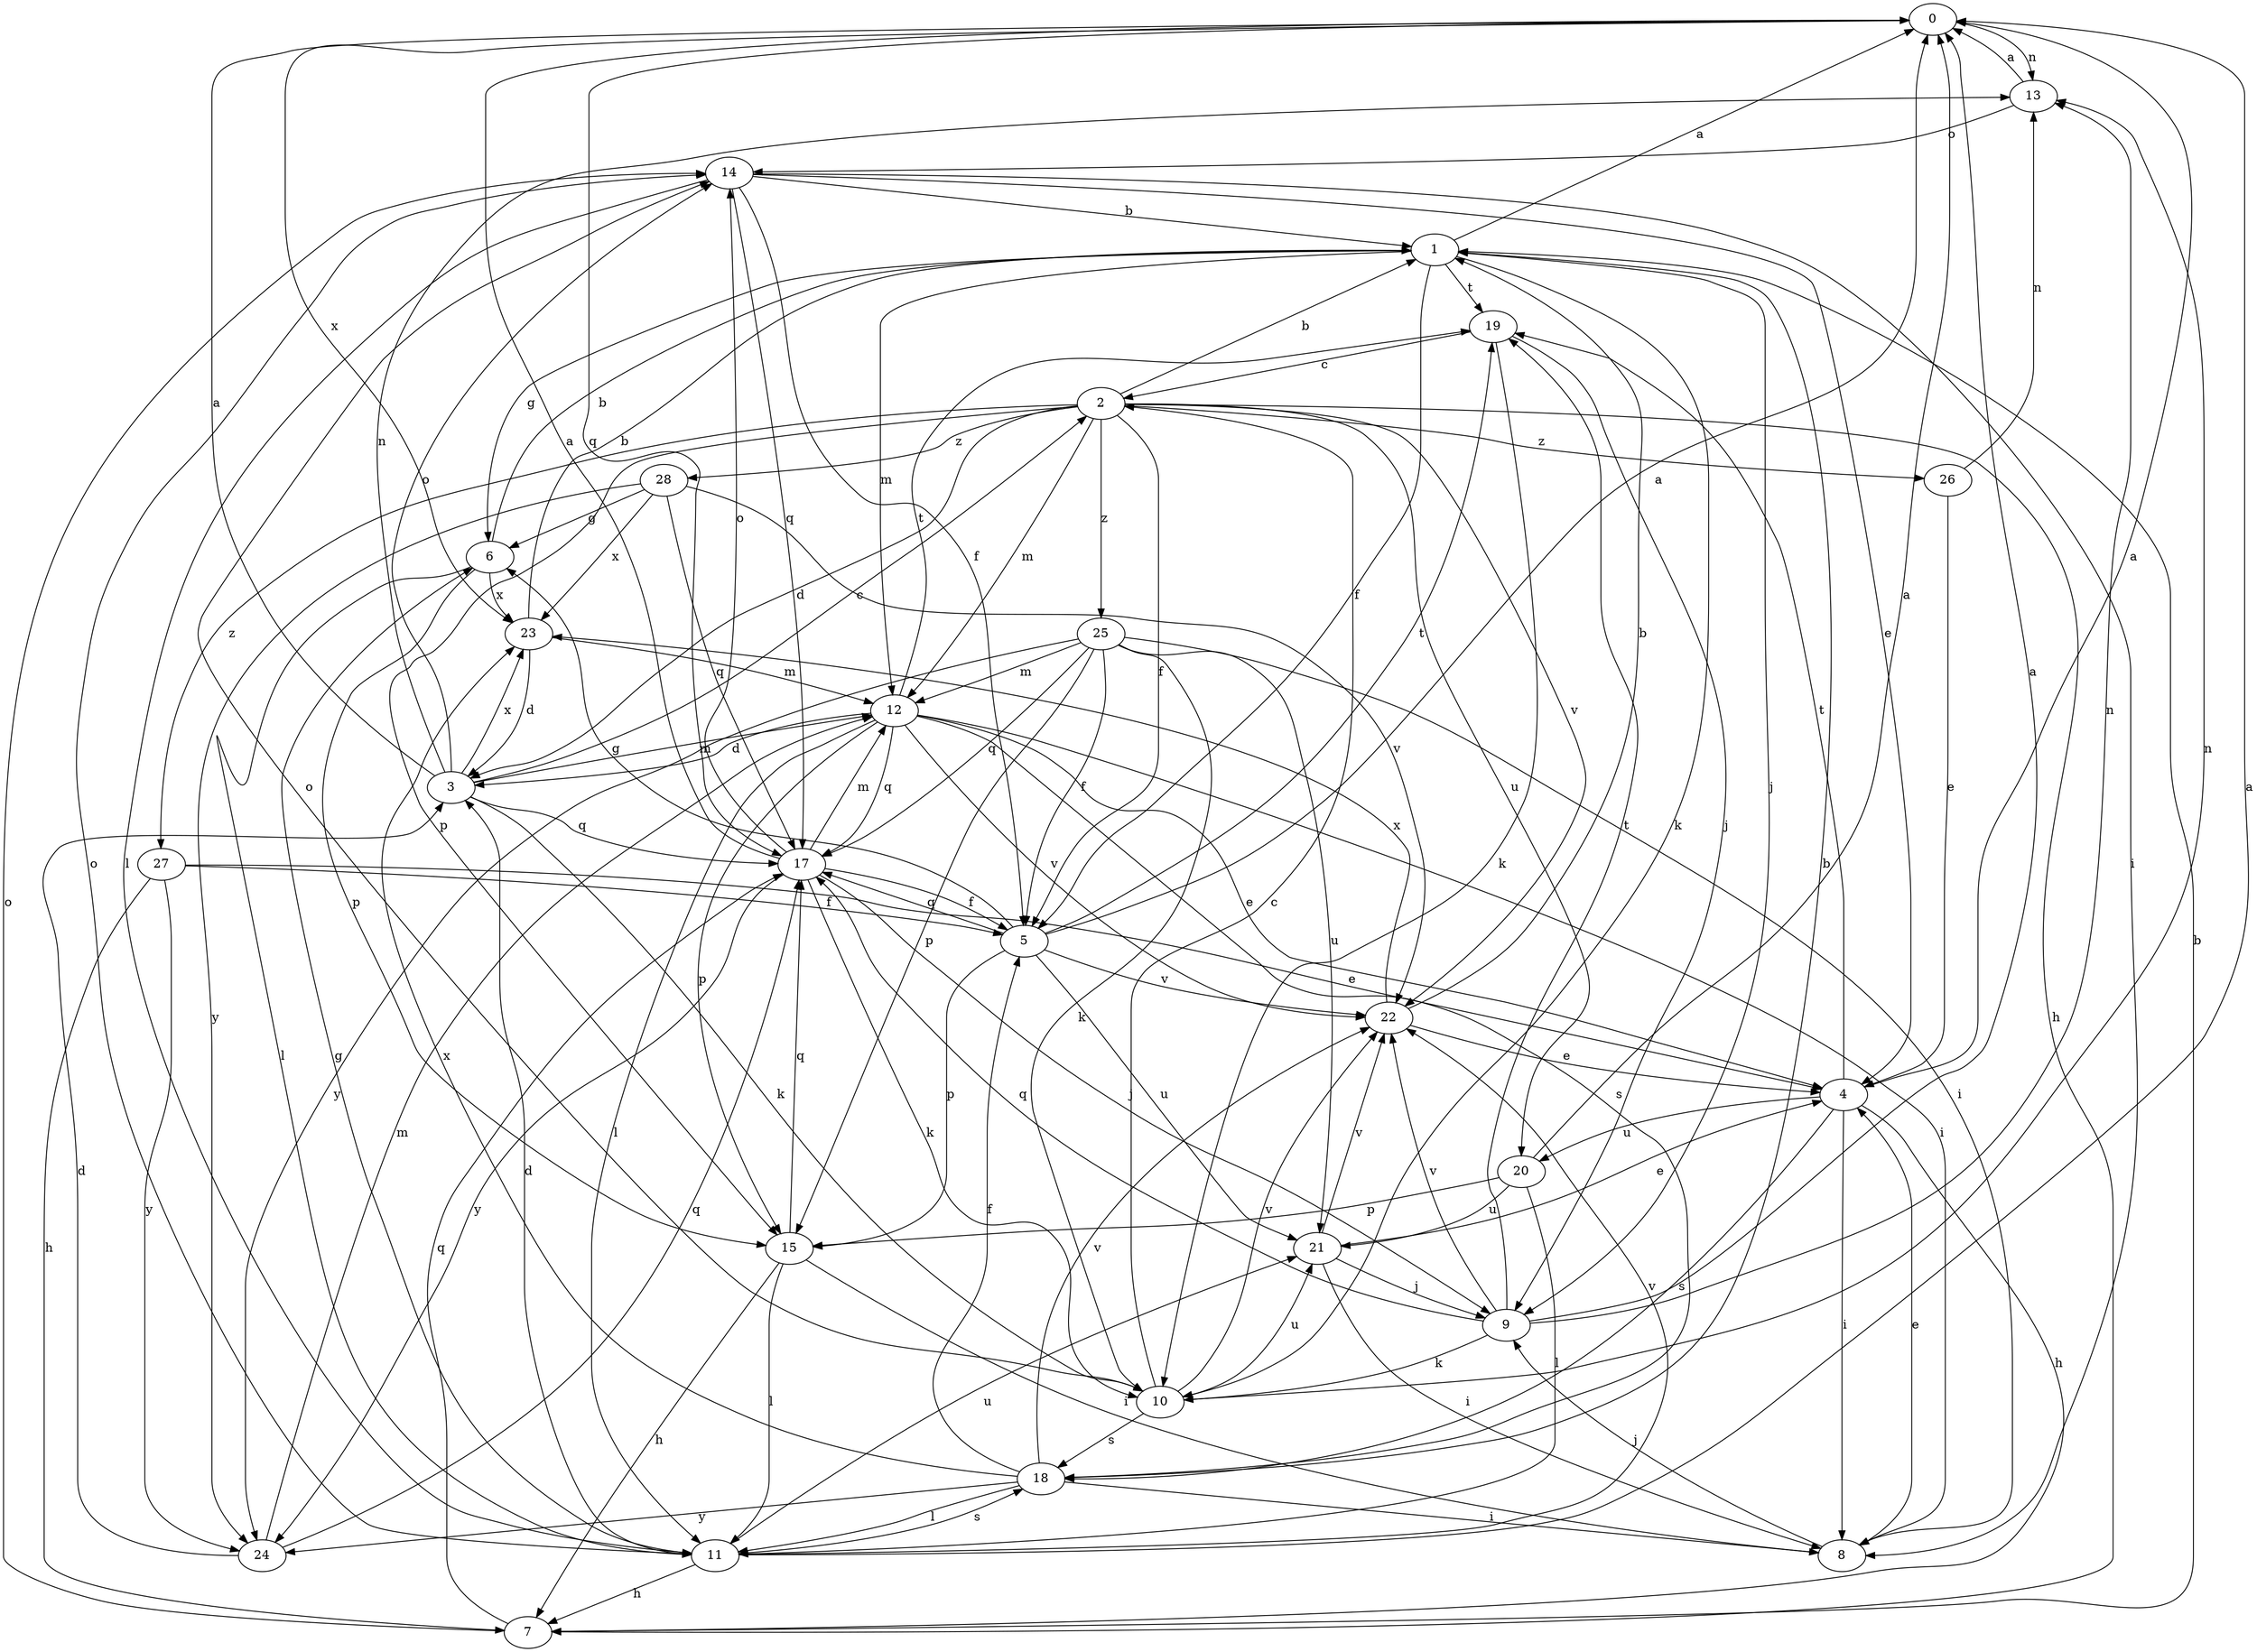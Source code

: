 strict digraph  {
0;
1;
2;
3;
4;
5;
6;
7;
8;
9;
10;
11;
12;
13;
14;
15;
17;
18;
19;
20;
21;
22;
23;
24;
25;
26;
27;
28;
0 -> 13  [label=n];
0 -> 17  [label=q];
0 -> 23  [label=x];
1 -> 0  [label=a];
1 -> 5  [label=f];
1 -> 6  [label=g];
1 -> 9  [label=j];
1 -> 10  [label=k];
1 -> 12  [label=m];
1 -> 19  [label=t];
2 -> 1  [label=b];
2 -> 3  [label=d];
2 -> 5  [label=f];
2 -> 7  [label=h];
2 -> 12  [label=m];
2 -> 15  [label=p];
2 -> 20  [label=u];
2 -> 22  [label=v];
2 -> 25  [label=z];
2 -> 26  [label=z];
2 -> 27  [label=z];
2 -> 28  [label=z];
3 -> 0  [label=a];
3 -> 2  [label=c];
3 -> 10  [label=k];
3 -> 12  [label=m];
3 -> 13  [label=n];
3 -> 14  [label=o];
3 -> 17  [label=q];
3 -> 23  [label=x];
4 -> 0  [label=a];
4 -> 7  [label=h];
4 -> 8  [label=i];
4 -> 18  [label=s];
4 -> 19  [label=t];
4 -> 20  [label=u];
5 -> 0  [label=a];
5 -> 6  [label=g];
5 -> 15  [label=p];
5 -> 17  [label=q];
5 -> 19  [label=t];
5 -> 21  [label=u];
5 -> 22  [label=v];
6 -> 1  [label=b];
6 -> 11  [label=l];
6 -> 15  [label=p];
6 -> 23  [label=x];
7 -> 1  [label=b];
7 -> 14  [label=o];
7 -> 17  [label=q];
8 -> 4  [label=e];
8 -> 9  [label=j];
9 -> 0  [label=a];
9 -> 10  [label=k];
9 -> 13  [label=n];
9 -> 17  [label=q];
9 -> 19  [label=t];
9 -> 22  [label=v];
10 -> 2  [label=c];
10 -> 13  [label=n];
10 -> 14  [label=o];
10 -> 18  [label=s];
10 -> 21  [label=u];
10 -> 22  [label=v];
11 -> 0  [label=a];
11 -> 3  [label=d];
11 -> 6  [label=g];
11 -> 7  [label=h];
11 -> 14  [label=o];
11 -> 18  [label=s];
11 -> 21  [label=u];
11 -> 22  [label=v];
12 -> 3  [label=d];
12 -> 4  [label=e];
12 -> 8  [label=i];
12 -> 11  [label=l];
12 -> 15  [label=p];
12 -> 17  [label=q];
12 -> 18  [label=s];
12 -> 19  [label=t];
12 -> 22  [label=v];
13 -> 0  [label=a];
13 -> 14  [label=o];
14 -> 1  [label=b];
14 -> 4  [label=e];
14 -> 5  [label=f];
14 -> 8  [label=i];
14 -> 11  [label=l];
14 -> 17  [label=q];
15 -> 7  [label=h];
15 -> 8  [label=i];
15 -> 11  [label=l];
15 -> 17  [label=q];
17 -> 0  [label=a];
17 -> 5  [label=f];
17 -> 9  [label=j];
17 -> 10  [label=k];
17 -> 12  [label=m];
17 -> 14  [label=o];
17 -> 24  [label=y];
18 -> 1  [label=b];
18 -> 5  [label=f];
18 -> 8  [label=i];
18 -> 11  [label=l];
18 -> 22  [label=v];
18 -> 23  [label=x];
18 -> 24  [label=y];
19 -> 2  [label=c];
19 -> 9  [label=j];
19 -> 10  [label=k];
20 -> 0  [label=a];
20 -> 11  [label=l];
20 -> 15  [label=p];
20 -> 21  [label=u];
21 -> 4  [label=e];
21 -> 8  [label=i];
21 -> 9  [label=j];
21 -> 22  [label=v];
22 -> 1  [label=b];
22 -> 4  [label=e];
22 -> 23  [label=x];
23 -> 1  [label=b];
23 -> 3  [label=d];
23 -> 12  [label=m];
24 -> 3  [label=d];
24 -> 12  [label=m];
24 -> 17  [label=q];
25 -> 5  [label=f];
25 -> 8  [label=i];
25 -> 10  [label=k];
25 -> 12  [label=m];
25 -> 15  [label=p];
25 -> 17  [label=q];
25 -> 21  [label=u];
25 -> 24  [label=y];
26 -> 4  [label=e];
26 -> 13  [label=n];
27 -> 4  [label=e];
27 -> 5  [label=f];
27 -> 7  [label=h];
27 -> 24  [label=y];
28 -> 6  [label=g];
28 -> 17  [label=q];
28 -> 22  [label=v];
28 -> 23  [label=x];
28 -> 24  [label=y];
}
